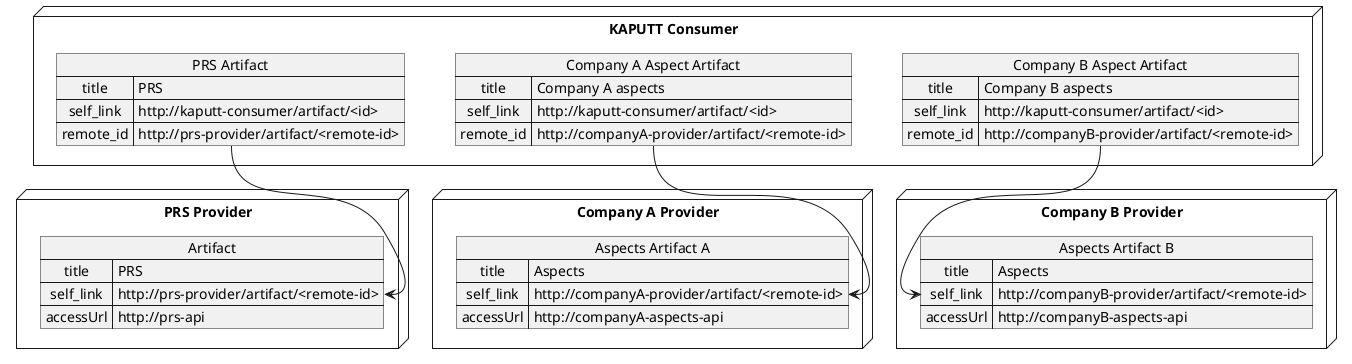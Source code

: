@startuml
'https://plantuml.com/object-diagram

node "KAPUTT Consumer" {
map "PRS Artifact" as PRSArtifact {
 title => PRS
 self_link => http://kaputt-consumer/artifact/<id>
 remote_id => http://prs-provider/artifact/<remote-id>
}

map "Company A Aspect Artifact" as AspectArtifactCompanyA{
 title => Company A aspects
 self_link => http://kaputt-consumer/artifact/<id>
 remote_id => http://companyA-provider/artifact/<remote-id>
}

map "Company B Aspect Artifact" as AspectArtifactCompanyB {
 title => Company B aspects
 self_link => http://kaputt-consumer/artifact/<id>
 remote_id => http://companyB-provider/artifact/<remote-id>
}
}

node "PRS Provider" as PRSProvider {
map Artifact {
 title => PRS
 self_link => http://prs-provider/artifact/<remote-id>
 accessUrl => http://prs-api
}
}

node "Company A Provider" as CompanyAProvider {
map "Aspects Artifact A" as AspectsArtifactA {
 title => Aspects
 self_link => http://companyA-provider/artifact/<remote-id>
 accessUrl => http://companyA-aspects-api
}
}

node "Company B Provider" as CompanyBProvider {
map "Aspects Artifact B" as  AspectsArtifactB {
 title => Aspects
 self_link => http://companyB-provider/artifact/<remote-id>
 accessUrl => http://companyB-aspects-api
}
}

PRSArtifact::remote_id --> Artifact::self_link
AspectArtifactCompanyA::remote_id --> AspectsArtifactA::self_link
AspectArtifactCompanyB::remote_id --> AspectsArtifactB::self_link

@enduml
